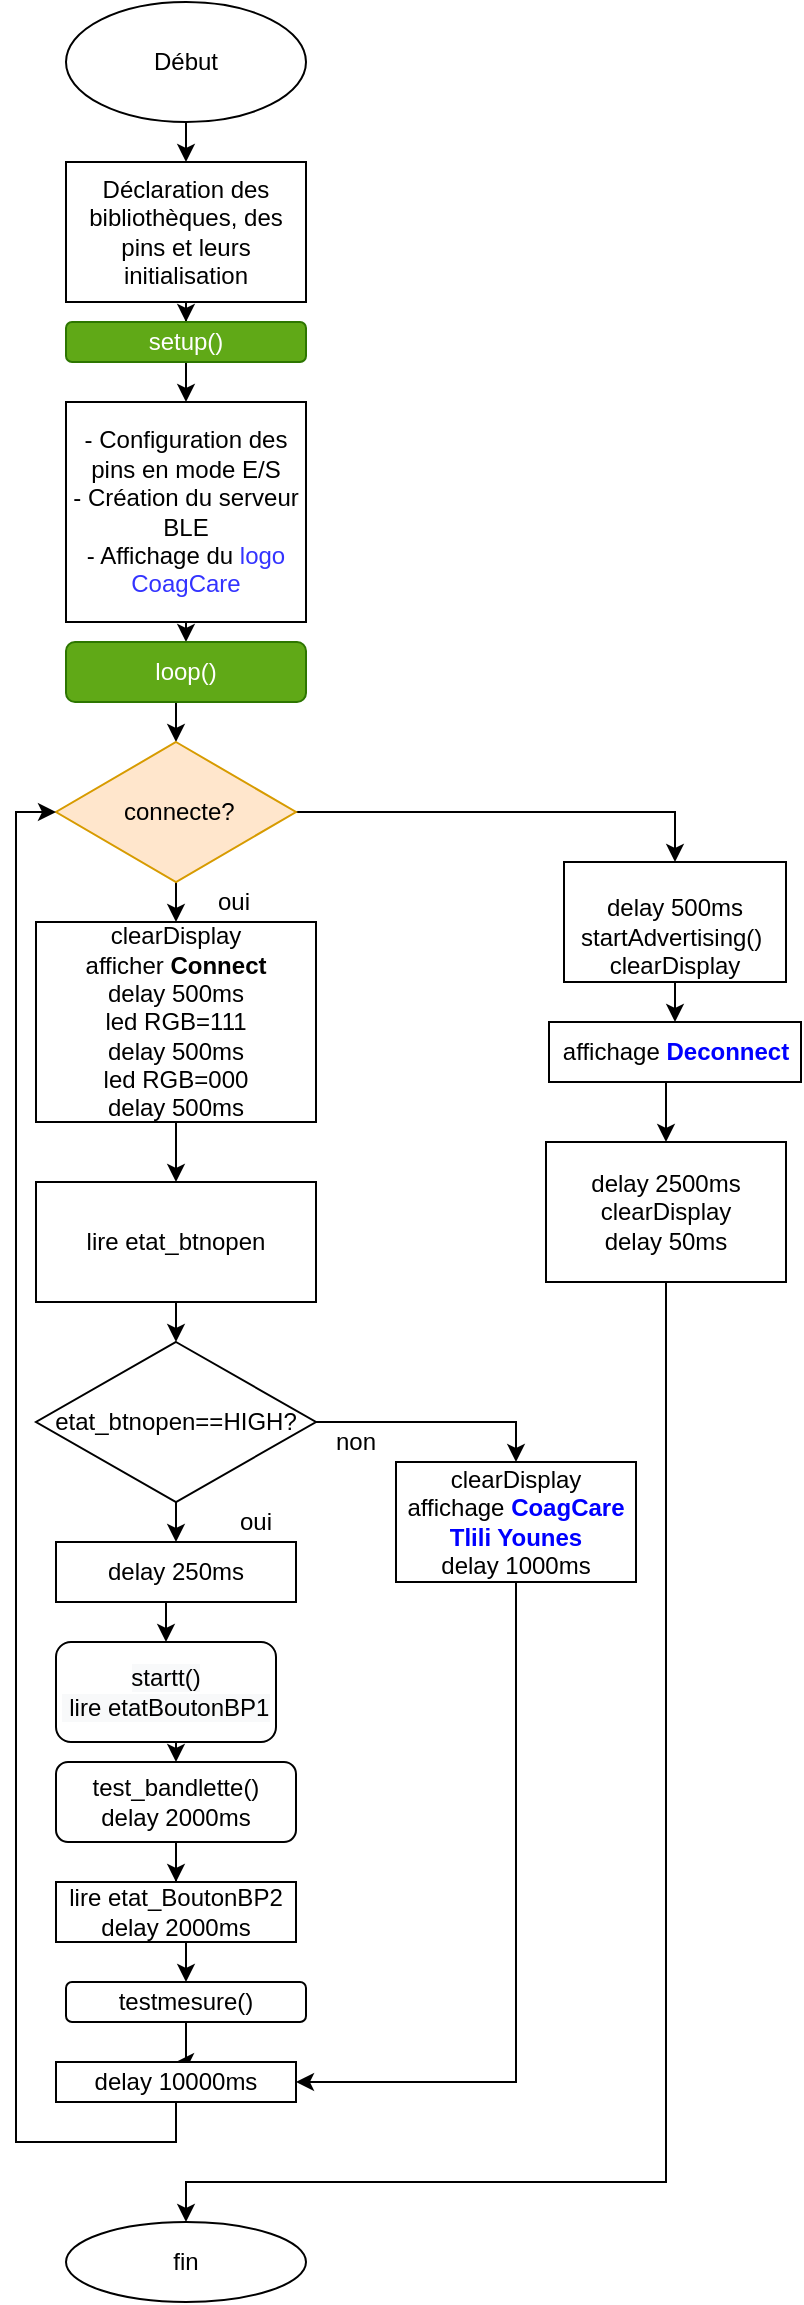 <mxfile version="13.6.6" type="github" pages="5"><diagram id="kzt4FLD5MH03pCufuGbX" name="Page-1"><mxGraphModel dx="1343" dy="1986" grid="1" gridSize="10" guides="1" tooltips="1" connect="1" arrows="1" fold="1" page="1" pageScale="1" pageWidth="827" pageHeight="1169" math="0" shadow="0"><root><mxCell id="0"/><mxCell id="1" parent="0"/><mxCell id="f2y4RyPm44a0e2cGGTvA-6" style="edgeStyle=orthogonalEdgeStyle;rounded=0;orthogonalLoop=1;jettySize=auto;html=1;exitX=0.5;exitY=1;exitDx=0;exitDy=0;entryX=0.5;entryY=0;entryDx=0;entryDy=0;" edge="1" parent="1" source="f2y4RyPm44a0e2cGGTvA-1" target="f2y4RyPm44a0e2cGGTvA-4"><mxGeometry relative="1" as="geometry"/></mxCell><mxCell id="f2y4RyPm44a0e2cGGTvA-1" value="Début" style="ellipse;whiteSpace=wrap;html=1;" vertex="1" parent="1"><mxGeometry x="310" y="-1140" width="120" height="60" as="geometry"/></mxCell><mxCell id="f2y4RyPm44a0e2cGGTvA-9" style="edgeStyle=orthogonalEdgeStyle;rounded=0;orthogonalLoop=1;jettySize=auto;html=1;exitX=0.5;exitY=1;exitDx=0;exitDy=0;" edge="1" parent="1" source="f2y4RyPm44a0e2cGGTvA-4" target="f2y4RyPm44a0e2cGGTvA-8"><mxGeometry relative="1" as="geometry"/></mxCell><mxCell id="f2y4RyPm44a0e2cGGTvA-4" value="Déclaration des bibliothèques, des pins et leurs initialisation" style="rounded=0;whiteSpace=wrap;html=1;" vertex="1" parent="1"><mxGeometry x="310" y="-1060" width="120" height="70" as="geometry"/></mxCell><mxCell id="f2y4RyPm44a0e2cGGTvA-12" style="edgeStyle=orthogonalEdgeStyle;rounded=0;orthogonalLoop=1;jettySize=auto;html=1;exitX=0.5;exitY=1;exitDx=0;exitDy=0;entryX=0.5;entryY=0;entryDx=0;entryDy=0;" edge="1" parent="1" source="f2y4RyPm44a0e2cGGTvA-5" target="f2y4RyPm44a0e2cGGTvA-11"><mxGeometry relative="1" as="geometry"/></mxCell><mxCell id="f2y4RyPm44a0e2cGGTvA-5" value="- Configuration des pins en mode E/S&lt;br&gt;- Création du serveur BLE&lt;br&gt;- Affichage du &lt;font color=&quot;#3333ff&quot;&gt;logo CoagCare&lt;/font&gt;" style="rounded=0;whiteSpace=wrap;html=1;" vertex="1" parent="1"><mxGeometry x="310" y="-940" width="120" height="110" as="geometry"/></mxCell><mxCell id="f2y4RyPm44a0e2cGGTvA-10" style="edgeStyle=orthogonalEdgeStyle;rounded=0;orthogonalLoop=1;jettySize=auto;html=1;exitX=0.5;exitY=1;exitDx=0;exitDy=0;entryX=0.5;entryY=0;entryDx=0;entryDy=0;" edge="1" parent="1" source="f2y4RyPm44a0e2cGGTvA-8" target="f2y4RyPm44a0e2cGGTvA-5"><mxGeometry relative="1" as="geometry"/></mxCell><mxCell id="f2y4RyPm44a0e2cGGTvA-8" value="setup()" style="rounded=1;whiteSpace=wrap;html=1;fillColor=#60a917;strokeColor=#2D7600;fontColor=#ffffff;" vertex="1" parent="1"><mxGeometry x="310" y="-980" width="120" height="20" as="geometry"/></mxCell><mxCell id="f2y4RyPm44a0e2cGGTvA-79" style="edgeStyle=orthogonalEdgeStyle;rounded=0;orthogonalLoop=1;jettySize=auto;html=1;exitX=0.5;exitY=1;exitDx=0;exitDy=0;entryX=0.5;entryY=0;entryDx=0;entryDy=0;" edge="1" parent="1" source="f2y4RyPm44a0e2cGGTvA-11" target="f2y4RyPm44a0e2cGGTvA-13"><mxGeometry relative="1" as="geometry"/></mxCell><mxCell id="f2y4RyPm44a0e2cGGTvA-11" value="loop()" style="rounded=1;whiteSpace=wrap;html=1;fillColor=#60a917;strokeColor=#2D7600;fontColor=#ffffff;" vertex="1" parent="1"><mxGeometry x="310" y="-820" width="120" height="30" as="geometry"/></mxCell><mxCell id="f2y4RyPm44a0e2cGGTvA-19" style="edgeStyle=orthogonalEdgeStyle;rounded=0;orthogonalLoop=1;jettySize=auto;html=1;exitX=0.5;exitY=1;exitDx=0;exitDy=0;entryX=0.5;entryY=0;entryDx=0;entryDy=0;" edge="1" parent="1" source="f2y4RyPm44a0e2cGGTvA-13" target="f2y4RyPm44a0e2cGGTvA-18"><mxGeometry relative="1" as="geometry"/></mxCell><mxCell id="f2y4RyPm44a0e2cGGTvA-80" style="edgeStyle=orthogonalEdgeStyle;rounded=0;orthogonalLoop=1;jettySize=auto;html=1;entryX=0.5;entryY=0;entryDx=0;entryDy=0;" edge="1" parent="1" source="f2y4RyPm44a0e2cGGTvA-13" target="f2y4RyPm44a0e2cGGTvA-58"><mxGeometry relative="1" as="geometry"/></mxCell><mxCell id="f2y4RyPm44a0e2cGGTvA-13" value="&amp;nbsp;connecte?" style="rhombus;whiteSpace=wrap;html=1;fillColor=#ffe6cc;strokeColor=#d79b00;" vertex="1" parent="1"><mxGeometry x="305" y="-770" width="120" height="70" as="geometry"/></mxCell><mxCell id="f2y4RyPm44a0e2cGGTvA-16" value="oui" style="text;html=1;strokeColor=none;fillColor=none;align=center;verticalAlign=middle;whiteSpace=wrap;rounded=0;" vertex="1" parent="1"><mxGeometry x="374" y="-700" width="40" height="20" as="geometry"/></mxCell><mxCell id="f2y4RyPm44a0e2cGGTvA-21" style="edgeStyle=orthogonalEdgeStyle;rounded=0;orthogonalLoop=1;jettySize=auto;html=1;exitX=0.5;exitY=1;exitDx=0;exitDy=0;entryX=0.5;entryY=0;entryDx=0;entryDy=0;" edge="1" parent="1" source="f2y4RyPm44a0e2cGGTvA-18" target="f2y4RyPm44a0e2cGGTvA-20"><mxGeometry relative="1" as="geometry"/></mxCell><mxCell id="f2y4RyPm44a0e2cGGTvA-18" value="clearDisplay&lt;br&gt;afficher &lt;b&gt;Connect&lt;/b&gt;&lt;br&gt;delay 500ms&lt;br&gt;led RGB=111&lt;br&gt;delay 500ms&lt;br&gt;led RGB=000&lt;br&gt;delay 500ms" style="rounded=0;whiteSpace=wrap;html=1;" vertex="1" parent="1"><mxGeometry x="295" y="-680" width="140" height="100" as="geometry"/></mxCell><mxCell id="f2y4RyPm44a0e2cGGTvA-23" style="edgeStyle=orthogonalEdgeStyle;rounded=0;orthogonalLoop=1;jettySize=auto;html=1;exitX=0.5;exitY=1;exitDx=0;exitDy=0;entryX=0.5;entryY=0;entryDx=0;entryDy=0;" edge="1" parent="1" source="f2y4RyPm44a0e2cGGTvA-20" target="f2y4RyPm44a0e2cGGTvA-22"><mxGeometry relative="1" as="geometry"/></mxCell><mxCell id="f2y4RyPm44a0e2cGGTvA-20" value="lire etat_btnopen" style="rounded=0;whiteSpace=wrap;html=1;" vertex="1" parent="1"><mxGeometry x="295" y="-550" width="140" height="60" as="geometry"/></mxCell><mxCell id="f2y4RyPm44a0e2cGGTvA-39" style="edgeStyle=orthogonalEdgeStyle;rounded=0;orthogonalLoop=1;jettySize=auto;html=1;exitX=0.5;exitY=1;exitDx=0;exitDy=0;entryX=0.5;entryY=0;entryDx=0;entryDy=0;" edge="1" parent="1" source="f2y4RyPm44a0e2cGGTvA-22" target="f2y4RyPm44a0e2cGGTvA-38"><mxGeometry relative="1" as="geometry"/></mxCell><mxCell id="f2y4RyPm44a0e2cGGTvA-52" style="edgeStyle=orthogonalEdgeStyle;rounded=0;orthogonalLoop=1;jettySize=auto;html=1;exitX=1;exitY=0.5;exitDx=0;exitDy=0;entryX=0.5;entryY=0;entryDx=0;entryDy=0;" edge="1" parent="1" source="f2y4RyPm44a0e2cGGTvA-22" target="f2y4RyPm44a0e2cGGTvA-51"><mxGeometry relative="1" as="geometry"/></mxCell><mxCell id="f2y4RyPm44a0e2cGGTvA-22" value="etat_btnopen==HIGH?" style="rhombus;whiteSpace=wrap;html=1;" vertex="1" parent="1"><mxGeometry x="295" y="-470" width="140" height="80" as="geometry"/></mxCell><mxCell id="f2y4RyPm44a0e2cGGTvA-24" value="non" style="text;html=1;strokeColor=none;fillColor=none;align=center;verticalAlign=middle;whiteSpace=wrap;rounded=0;" vertex="1" parent="1"><mxGeometry x="435" y="-430" width="40" height="20" as="geometry"/></mxCell><mxCell id="f2y4RyPm44a0e2cGGTvA-25" value="oui" style="text;html=1;strokeColor=none;fillColor=none;align=center;verticalAlign=middle;whiteSpace=wrap;rounded=0;" vertex="1" parent="1"><mxGeometry x="385" y="-390" width="40" height="20" as="geometry"/></mxCell><mxCell id="f2y4RyPm44a0e2cGGTvA-48" style="edgeStyle=orthogonalEdgeStyle;rounded=0;orthogonalLoop=1;jettySize=auto;html=1;exitX=0.5;exitY=1;exitDx=0;exitDy=0;" edge="1" parent="1" source="f2y4RyPm44a0e2cGGTvA-27" target="f2y4RyPm44a0e2cGGTvA-32"><mxGeometry relative="1" as="geometry"/></mxCell><mxCell id="f2y4RyPm44a0e2cGGTvA-27" value="test_bandlette()&lt;br&gt;delay 2000ms" style="rounded=1;whiteSpace=wrap;html=1;" vertex="1" parent="1"><mxGeometry x="305" y="-260" width="120" height="40" as="geometry"/></mxCell><mxCell id="f2y4RyPm44a0e2cGGTvA-49" style="edgeStyle=orthogonalEdgeStyle;rounded=0;orthogonalLoop=1;jettySize=auto;html=1;exitX=0.5;exitY=1;exitDx=0;exitDy=0;entryX=0.5;entryY=0;entryDx=0;entryDy=0;" edge="1" parent="1" source="f2y4RyPm44a0e2cGGTvA-32" target="f2y4RyPm44a0e2cGGTvA-34"><mxGeometry relative="1" as="geometry"/></mxCell><mxCell id="f2y4RyPm44a0e2cGGTvA-32" value="lire etat_BoutonBP2&lt;br&gt;delay 2000ms" style="rounded=0;whiteSpace=wrap;html=1;" vertex="1" parent="1"><mxGeometry x="305" y="-200" width="120" height="30" as="geometry"/></mxCell><mxCell id="f2y4RyPm44a0e2cGGTvA-54" style="edgeStyle=orthogonalEdgeStyle;rounded=0;orthogonalLoop=1;jettySize=auto;html=1;exitX=0.5;exitY=1;exitDx=0;exitDy=0;" edge="1" parent="1" source="f2y4RyPm44a0e2cGGTvA-34" target="f2y4RyPm44a0e2cGGTvA-53"><mxGeometry relative="1" as="geometry"/></mxCell><mxCell id="f2y4RyPm44a0e2cGGTvA-34" value="testmesure()" style="rounded=1;whiteSpace=wrap;html=1;" vertex="1" parent="1"><mxGeometry x="310" y="-150" width="120" height="20" as="geometry"/></mxCell><mxCell id="f2y4RyPm44a0e2cGGTvA-46" style="edgeStyle=orthogonalEdgeStyle;rounded=0;orthogonalLoop=1;jettySize=auto;html=1;exitX=0.5;exitY=1;exitDx=0;exitDy=0;entryX=0.5;entryY=0;entryDx=0;entryDy=0;" edge="1" parent="1" source="f2y4RyPm44a0e2cGGTvA-37" target="f2y4RyPm44a0e2cGGTvA-27"><mxGeometry relative="1" as="geometry"/></mxCell><mxCell id="f2y4RyPm44a0e2cGGTvA-37" value="&lt;span style=&quot;color: rgb(0 , 0 , 0) ; font-family: &amp;#34;helvetica&amp;#34; ; font-size: 12px ; font-style: normal ; font-weight: 400 ; letter-spacing: normal ; text-align: center ; text-indent: 0px ; text-transform: none ; word-spacing: 0px ; background-color: rgb(248 , 249 , 250) ; display: inline ; float: none&quot;&gt;startt()&lt;br&gt;&lt;/span&gt;&lt;span style=&quot;color: rgb(0 , 0 , 0) ; font-family: &amp;#34;helvetica&amp;#34; ; font-size: 12px ; font-style: normal ; font-weight: 400 ; letter-spacing: normal ; text-align: center ; text-indent: 0px ; text-transform: none ; word-spacing: 0px ; background-color: rgb(248 , 249 , 250) ; display: inline ; float: none&quot;&gt;&amp;nbsp;lire etatBoutonBP1&lt;/span&gt;" style="rounded=1;whiteSpace=wrap;html=1;" vertex="1" parent="1"><mxGeometry x="305" y="-320" width="110" height="50" as="geometry"/></mxCell><mxCell id="f2y4RyPm44a0e2cGGTvA-47" style="edgeStyle=orthogonalEdgeStyle;rounded=0;orthogonalLoop=1;jettySize=auto;html=1;exitX=0.5;exitY=1;exitDx=0;exitDy=0;entryX=0.5;entryY=0;entryDx=0;entryDy=0;" edge="1" parent="1" source="f2y4RyPm44a0e2cGGTvA-38" target="f2y4RyPm44a0e2cGGTvA-37"><mxGeometry relative="1" as="geometry"/></mxCell><mxCell id="f2y4RyPm44a0e2cGGTvA-38" value="delay 250ms" style="rounded=0;whiteSpace=wrap;html=1;" vertex="1" parent="1"><mxGeometry x="305" y="-370" width="120" height="30" as="geometry"/></mxCell><mxCell id="f2y4RyPm44a0e2cGGTvA-55" style="edgeStyle=orthogonalEdgeStyle;rounded=0;orthogonalLoop=1;jettySize=auto;html=1;exitX=0.5;exitY=1;exitDx=0;exitDy=0;entryX=1;entryY=0.5;entryDx=0;entryDy=0;" edge="1" parent="1" source="f2y4RyPm44a0e2cGGTvA-51" target="f2y4RyPm44a0e2cGGTvA-53"><mxGeometry relative="1" as="geometry"/></mxCell><mxCell id="f2y4RyPm44a0e2cGGTvA-51" value="clearDisplay&lt;br&gt;affichage &lt;b&gt;&lt;font color=&quot;#0000ff&quot;&gt;CoagCare Tlili Younes&lt;/font&gt;&lt;/b&gt;&lt;br&gt;delay 1000ms" style="rounded=0;whiteSpace=wrap;html=1;" vertex="1" parent="1"><mxGeometry x="475" y="-410" width="120" height="60" as="geometry"/></mxCell><mxCell id="f2y4RyPm44a0e2cGGTvA-56" style="edgeStyle=orthogonalEdgeStyle;rounded=0;orthogonalLoop=1;jettySize=auto;html=1;exitX=0.5;exitY=1;exitDx=0;exitDy=0;entryX=0;entryY=0.5;entryDx=0;entryDy=0;" edge="1" parent="1" source="f2y4RyPm44a0e2cGGTvA-53" target="f2y4RyPm44a0e2cGGTvA-13"><mxGeometry relative="1" as="geometry"/></mxCell><mxCell id="f2y4RyPm44a0e2cGGTvA-53" value="delay 10000ms" style="rounded=0;whiteSpace=wrap;html=1;" vertex="1" parent="1"><mxGeometry x="305" y="-110" width="120" height="20" as="geometry"/></mxCell><mxCell id="f2y4RyPm44a0e2cGGTvA-72" style="edgeStyle=orthogonalEdgeStyle;rounded=0;orthogonalLoop=1;jettySize=auto;html=1;exitX=0.5;exitY=1;exitDx=0;exitDy=0;entryX=0.5;entryY=0;entryDx=0;entryDy=0;" edge="1" parent="1" source="f2y4RyPm44a0e2cGGTvA-58" target="f2y4RyPm44a0e2cGGTvA-69"><mxGeometry relative="1" as="geometry"/></mxCell><mxCell id="f2y4RyPm44a0e2cGGTvA-58" value="&lt;br&gt;delay 500ms&lt;br&gt;startAdvertising()&amp;nbsp;&lt;br&gt;clearDisplay&lt;br&gt;" style="rounded=0;whiteSpace=wrap;html=1;" vertex="1" parent="1"><mxGeometry x="559" y="-710" width="111" height="60" as="geometry"/></mxCell><mxCell id="f2y4RyPm44a0e2cGGTvA-73" style="edgeStyle=orthogonalEdgeStyle;rounded=0;orthogonalLoop=1;jettySize=auto;html=1;exitX=0.5;exitY=1;exitDx=0;exitDy=0;entryX=0.5;entryY=0;entryDx=0;entryDy=0;" edge="1" parent="1" source="f2y4RyPm44a0e2cGGTvA-69" target="f2y4RyPm44a0e2cGGTvA-70"><mxGeometry relative="1" as="geometry"/></mxCell><mxCell id="f2y4RyPm44a0e2cGGTvA-69" value="&lt;span&gt;affichage&amp;nbsp;&lt;/span&gt;&lt;font color=&quot;#0000ff&quot; style=&quot;font-weight: bold&quot;&gt;Deconnect&lt;/font&gt;&lt;br&gt;" style="rounded=0;whiteSpace=wrap;html=1;" vertex="1" parent="1"><mxGeometry x="551.5" y="-630" width="126" height="30" as="geometry"/></mxCell><mxCell id="W7fdVW8dTczUbE0kZvKV-2" style="edgeStyle=orthogonalEdgeStyle;rounded=0;orthogonalLoop=1;jettySize=auto;html=1;exitX=0.5;exitY=1;exitDx=0;exitDy=0;" edge="1" parent="1" source="f2y4RyPm44a0e2cGGTvA-70" target="f2y4RyPm44a0e2cGGTvA-83"><mxGeometry relative="1" as="geometry"><Array as="points"><mxPoint x="610" y="-50"/><mxPoint x="370" y="-50"/></Array></mxGeometry></mxCell><mxCell id="f2y4RyPm44a0e2cGGTvA-70" value="&lt;span&gt;delay 2500ms&lt;/span&gt;&lt;br&gt;&lt;span&gt;clearDisplay&lt;br&gt;delay 50ms&lt;br&gt;&lt;/span&gt;" style="rounded=0;whiteSpace=wrap;html=1;" vertex="1" parent="1"><mxGeometry x="550" y="-570" width="120" height="70" as="geometry"/></mxCell><mxCell id="f2y4RyPm44a0e2cGGTvA-83" value="fin" style="ellipse;whiteSpace=wrap;html=1;" vertex="1" parent="1"><mxGeometry x="310" y="-30" width="120" height="40" as="geometry"/></mxCell></root></mxGraphModel></diagram><diagram id="2GkypHA0aP70jvncfRC9" name="Page-2"><mxGraphModel dx="1151" dy="700" grid="1" gridSize="10" guides="1" tooltips="1" connect="1" arrows="1" fold="1" page="1" pageScale="1" pageWidth="827" pageHeight="1169" math="0" shadow="0"><root><mxCell id="g97E0Urq0vQgT4TZOZqk-0"/><mxCell id="g97E0Urq0vQgT4TZOZqk-1" parent="g97E0Urq0vQgT4TZOZqk-0"/><mxCell id="8nOZFwMHiPQFSIOkz1cK-10" style="edgeStyle=orthogonalEdgeStyle;rounded=0;orthogonalLoop=1;jettySize=auto;html=1;exitX=0.5;exitY=1;exitDx=0;exitDy=0;entryX=0.5;entryY=0;entryDx=0;entryDy=0;" edge="1" parent="g97E0Urq0vQgT4TZOZqk-1" source="8nOZFwMHiPQFSIOkz1cK-3" target="8nOZFwMHiPQFSIOkz1cK-4"><mxGeometry relative="1" as="geometry"/></mxCell><mxCell id="8nOZFwMHiPQFSIOkz1cK-3" value="début" style="ellipse;whiteSpace=wrap;html=1;" vertex="1" parent="g97E0Urq0vQgT4TZOZqk-1"><mxGeometry x="280" y="30" width="120" height="70" as="geometry"/></mxCell><mxCell id="8nOZFwMHiPQFSIOkz1cK-12" style="edgeStyle=orthogonalEdgeStyle;rounded=0;orthogonalLoop=1;jettySize=auto;html=1;exitX=0.5;exitY=1;exitDx=0;exitDy=0;entryX=0.5;entryY=0;entryDx=0;entryDy=0;" edge="1" parent="g97E0Urq0vQgT4TZOZqk-1" source="8nOZFwMHiPQFSIOkz1cK-4" target="8nOZFwMHiPQFSIOkz1cK-5"><mxGeometry relative="1" as="geometry"/></mxCell><mxCell id="8nOZFwMHiPQFSIOkz1cK-4" value="clearDisplay&lt;br&gt;affichage&amp;nbsp;&lt;font color=&quot;#0000ff&quot; style=&quot;font-weight: bold&quot;&gt;Start&lt;/font&gt;&lt;br&gt;delay 100ms" style="rounded=0;whiteSpace=wrap;html=1;" vertex="1" parent="g97E0Urq0vQgT4TZOZqk-1"><mxGeometry x="280" y="120" width="120" height="60" as="geometry"/></mxCell><mxCell id="8nOZFwMHiPQFSIOkz1cK-13" style="edgeStyle=orthogonalEdgeStyle;rounded=0;orthogonalLoop=1;jettySize=auto;html=1;exitX=0.5;exitY=1;exitDx=0;exitDy=0;entryX=0.5;entryY=0;entryDx=0;entryDy=0;" edge="1" parent="g97E0Urq0vQgT4TZOZqk-1" source="8nOZFwMHiPQFSIOkz1cK-5" target="8nOZFwMHiPQFSIOkz1cK-6"><mxGeometry relative="1" as="geometry"/></mxCell><mxCell id="8nOZFwMHiPQFSIOkz1cK-5" value="clearDisplay&lt;br&gt;affichage&amp;nbsp;&lt;font color=&quot;#0000ff&quot;&gt;&lt;b&gt;Mon patient bienvenue dans notre application CoagCare&lt;/b&gt;&lt;br&gt;&lt;br&gt;&lt;/font&gt;" style="rounded=0;whiteSpace=wrap;html=1;" vertex="1" parent="g97E0Urq0vQgT4TZOZqk-1"><mxGeometry x="260" y="200" width="170" height="70" as="geometry"/></mxCell><mxCell id="8nOZFwMHiPQFSIOkz1cK-14" style="edgeStyle=orthogonalEdgeStyle;rounded=0;orthogonalLoop=1;jettySize=auto;html=1;exitX=0.5;exitY=1;exitDx=0;exitDy=0;entryX=0.5;entryY=0;entryDx=0;entryDy=0;" edge="1" parent="g97E0Urq0vQgT4TZOZqk-1" source="8nOZFwMHiPQFSIOkz1cK-6" target="8nOZFwMHiPQFSIOkz1cK-9"><mxGeometry relative="1" as="geometry"/></mxCell><mxCell id="8nOZFwMHiPQFSIOkz1cK-6" value="&lt;br&gt;&lt;span style=&quot;font-family: &amp;#34;helvetica&amp;#34; ; font-size: 12px ; font-style: normal ; letter-spacing: normal ; text-align: center ; text-indent: 0px ; text-transform: none ; word-spacing: 0px ; background-color: rgb(248 , 249 , 250)&quot;&gt;delay 3000ms&lt;/span&gt;" style="rounded=0;whiteSpace=wrap;html=1;" vertex="1" parent="g97E0Urq0vQgT4TZOZqk-1"><mxGeometry x="260" y="290" width="170" height="30" as="geometry"/></mxCell><mxCell id="8nOZFwMHiPQFSIOkz1cK-18" style="edgeStyle=orthogonalEdgeStyle;rounded=0;orthogonalLoop=1;jettySize=auto;html=1;exitX=0.5;exitY=1;exitDx=0;exitDy=0;entryX=0.5;entryY=0;entryDx=0;entryDy=0;" edge="1" parent="g97E0Urq0vQgT4TZOZqk-1" source="8nOZFwMHiPQFSIOkz1cK-9" target="8nOZFwMHiPQFSIOkz1cK-15"><mxGeometry relative="1" as="geometry"/></mxCell><mxCell id="8nOZFwMHiPQFSIOkz1cK-9" value="clearDisplay&lt;br&gt;affichage&amp;nbsp;&lt;b&gt;&lt;font color=&quot;#3333ff&quot;&gt;preparer la bandlette si tu peux mesurer son INR !!!!&lt;/font&gt;&lt;/b&gt;" style="rounded=0;whiteSpace=wrap;html=1;strokeColor=#000000;" vertex="1" parent="g97E0Urq0vQgT4TZOZqk-1"><mxGeometry x="260" y="350" width="170" height="60" as="geometry"/></mxCell><mxCell id="8nOZFwMHiPQFSIOkz1cK-19" style="edgeStyle=orthogonalEdgeStyle;rounded=0;orthogonalLoop=1;jettySize=auto;html=1;exitX=0.5;exitY=1;exitDx=0;exitDy=0;entryX=0.5;entryY=0;entryDx=0;entryDy=0;" edge="1" parent="g97E0Urq0vQgT4TZOZqk-1" source="8nOZFwMHiPQFSIOkz1cK-15" target="8nOZFwMHiPQFSIOkz1cK-16"><mxGeometry relative="1" as="geometry"/></mxCell><mxCell id="8nOZFwMHiPQFSIOkz1cK-15" value="delay 3000ms" style="rounded=0;whiteSpace=wrap;html=1;strokeColor=#000000;" vertex="1" parent="g97E0Urq0vQgT4TZOZqk-1"><mxGeometry x="260" y="430" width="170" height="30" as="geometry"/></mxCell><mxCell id="8nOZFwMHiPQFSIOkz1cK-20" style="edgeStyle=orthogonalEdgeStyle;rounded=0;orthogonalLoop=1;jettySize=auto;html=1;exitX=0.5;exitY=1;exitDx=0;exitDy=0;entryX=0.5;entryY=0;entryDx=0;entryDy=0;" edge="1" parent="g97E0Urq0vQgT4TZOZqk-1" source="8nOZFwMHiPQFSIOkz1cK-16" target="8nOZFwMHiPQFSIOkz1cK-17"><mxGeometry relative="1" as="geometry"/></mxCell><mxCell id="8nOZFwMHiPQFSIOkz1cK-16" value="clearDisplay&lt;br&gt;affichage&amp;nbsp;&lt;b&gt;&lt;font color=&quot;#0000ff&quot;&gt;TEST ........&lt;/font&gt;&lt;/b&gt;." style="rounded=0;whiteSpace=wrap;html=1;strokeColor=#000000;" vertex="1" parent="g97E0Urq0vQgT4TZOZqk-1"><mxGeometry x="260" y="480" width="170" height="60" as="geometry"/></mxCell><mxCell id="8nOZFwMHiPQFSIOkz1cK-22" style="edgeStyle=orthogonalEdgeStyle;rounded=0;orthogonalLoop=1;jettySize=auto;html=1;exitX=0.5;exitY=1;exitDx=0;exitDy=0;entryX=0.5;entryY=0;entryDx=0;entryDy=0;" edge="1" parent="g97E0Urq0vQgT4TZOZqk-1" source="8nOZFwMHiPQFSIOkz1cK-17" target="8nOZFwMHiPQFSIOkz1cK-21"><mxGeometry relative="1" as="geometry"/></mxCell><mxCell id="8nOZFwMHiPQFSIOkz1cK-17" value="delay 1500ms" style="rounded=0;whiteSpace=wrap;html=1;strokeColor=#000000;" vertex="1" parent="g97E0Urq0vQgT4TZOZqk-1"><mxGeometry x="260" y="560" width="170" height="40" as="geometry"/></mxCell><mxCell id="8nOZFwMHiPQFSIOkz1cK-21" value="fin" style="ellipse;whiteSpace=wrap;html=1;strokeColor=#000000;" vertex="1" parent="g97E0Urq0vQgT4TZOZqk-1"><mxGeometry x="285" y="630" width="120" height="60" as="geometry"/></mxCell></root></mxGraphModel></diagram><diagram id="NCM0L_dJgxb0fXo1U0QE" name="Page-3"><mxGraphModel dx="806" dy="490" grid="1" gridSize="10" guides="1" tooltips="1" connect="1" arrows="1" fold="1" page="1" pageScale="1" pageWidth="827" pageHeight="1169" math="0" shadow="0"><root><mxCell id="R3B_2T7EtTmT9WLhf5X1-0"/><mxCell id="R3B_2T7EtTmT9WLhf5X1-1" parent="R3B_2T7EtTmT9WLhf5X1-0"/><mxCell id="R3B_2T7EtTmT9WLhf5X1-5" style="edgeStyle=orthogonalEdgeStyle;rounded=0;orthogonalLoop=1;jettySize=auto;html=1;entryX=0.5;entryY=0;entryDx=0;entryDy=0;" edge="1" parent="R3B_2T7EtTmT9WLhf5X1-1" source="R3B_2T7EtTmT9WLhf5X1-2" target="R3B_2T7EtTmT9WLhf5X1-3"><mxGeometry relative="1" as="geometry"/></mxCell><mxCell id="R3B_2T7EtTmT9WLhf5X1-2" value="début" style="ellipse;whiteSpace=wrap;html=1;strokeColor=#000000;" vertex="1" parent="R3B_2T7EtTmT9WLhf5X1-1"><mxGeometry x="300" y="50" width="120" height="50" as="geometry"/></mxCell><mxCell id="R3B_2T7EtTmT9WLhf5X1-9" style="edgeStyle=orthogonalEdgeStyle;rounded=0;orthogonalLoop=1;jettySize=auto;html=1;exitX=0.5;exitY=1;exitDx=0;exitDy=0;entryX=0.5;entryY=0;entryDx=0;entryDy=0;" edge="1" parent="R3B_2T7EtTmT9WLhf5X1-1" source="R3B_2T7EtTmT9WLhf5X1-3" target="R3B_2T7EtTmT9WLhf5X1-6"><mxGeometry relative="1" as="geometry"/></mxCell><mxCell id="R3B_2T7EtTmT9WLhf5X1-15" style="edgeStyle=orthogonalEdgeStyle;rounded=0;orthogonalLoop=1;jettySize=auto;html=1;exitX=1;exitY=0.5;exitDx=0;exitDy=0;entryX=0.5;entryY=0;entryDx=0;entryDy=0;" edge="1" parent="R3B_2T7EtTmT9WLhf5X1-1" source="R3B_2T7EtTmT9WLhf5X1-3" target="R3B_2T7EtTmT9WLhf5X1-14"><mxGeometry relative="1" as="geometry"/></mxCell><mxCell id="R3B_2T7EtTmT9WLhf5X1-3" value="etatBoutonBP1==HIGH?" style="rhombus;whiteSpace=wrap;html=1;strokeColor=#d79b00;fillColor=#ffe6cc;" vertex="1" parent="R3B_2T7EtTmT9WLhf5X1-1"><mxGeometry x="280" y="150" width="160" height="80" as="geometry"/></mxCell><mxCell id="R3B_2T7EtTmT9WLhf5X1-10" style="edgeStyle=orthogonalEdgeStyle;rounded=0;orthogonalLoop=1;jettySize=auto;html=1;exitX=0.5;exitY=1;exitDx=0;exitDy=0;entryX=0.5;entryY=0;entryDx=0;entryDy=0;" edge="1" parent="R3B_2T7EtTmT9WLhf5X1-1" source="R3B_2T7EtTmT9WLhf5X1-6" target="R3B_2T7EtTmT9WLhf5X1-7"><mxGeometry relative="1" as="geometry"/></mxCell><mxCell id="R3B_2T7EtTmT9WLhf5X1-6" value="delay 10ms&lt;br&gt;clear display" style="rounded=0;whiteSpace=wrap;html=1;strokeColor=#000000;" vertex="1" parent="R3B_2T7EtTmT9WLhf5X1-1"><mxGeometry x="300" y="250" width="120" height="40" as="geometry"/></mxCell><mxCell id="R3B_2T7EtTmT9WLhf5X1-11" style="edgeStyle=orthogonalEdgeStyle;rounded=0;orthogonalLoop=1;jettySize=auto;html=1;exitX=0.5;exitY=1;exitDx=0;exitDy=0;entryX=0.5;entryY=0;entryDx=0;entryDy=0;" edge="1" parent="R3B_2T7EtTmT9WLhf5X1-1" source="R3B_2T7EtTmT9WLhf5X1-7" target="R3B_2T7EtTmT9WLhf5X1-8"><mxGeometry relative="1" as="geometry"/></mxCell><mxCell id="R3B_2T7EtTmT9WLhf5X1-7" value="affichage&amp;nbsp;&lt;b&gt;&lt;font color=&quot;#0000ff&quot;&gt;Pas de bandlette&lt;/font&gt;&lt;/b&gt;" style="rounded=0;whiteSpace=wrap;html=1;strokeColor=#000000;" vertex="1" parent="R3B_2T7EtTmT9WLhf5X1-1"><mxGeometry x="290" y="310" width="150" height="70" as="geometry"/></mxCell><mxCell id="R3B_2T7EtTmT9WLhf5X1-23" style="edgeStyle=orthogonalEdgeStyle;rounded=0;orthogonalLoop=1;jettySize=auto;html=1;exitX=0.5;exitY=1;exitDx=0;exitDy=0;entryX=0.5;entryY=0;entryDx=0;entryDy=0;" edge="1" parent="R3B_2T7EtTmT9WLhf5X1-1" source="R3B_2T7EtTmT9WLhf5X1-8" target="R3B_2T7EtTmT9WLhf5X1-22"><mxGeometry relative="1" as="geometry"/></mxCell><mxCell id="R3B_2T7EtTmT9WLhf5X1-8" value="delay 500ms&lt;br&gt;ledrouge=1&lt;br&gt;buzzer()&lt;br&gt;ledrouge=0&lt;br&gt;delay100ms" style="rounded=0;whiteSpace=wrap;html=1;strokeColor=#000000;" vertex="1" parent="R3B_2T7EtTmT9WLhf5X1-1"><mxGeometry x="290" y="410" width="150" height="90" as="geometry"/></mxCell><mxCell id="R3B_2T7EtTmT9WLhf5X1-12" value="oui" style="text;html=1;strokeColor=none;fillColor=none;align=center;verticalAlign=middle;whiteSpace=wrap;rounded=0;" vertex="1" parent="R3B_2T7EtTmT9WLhf5X1-1"><mxGeometry x="380" y="230" width="40" height="20" as="geometry"/></mxCell><mxCell id="R3B_2T7EtTmT9WLhf5X1-13" value="non" style="text;html=1;strokeColor=none;fillColor=none;align=center;verticalAlign=middle;whiteSpace=wrap;rounded=0;" vertex="1" parent="R3B_2T7EtTmT9WLhf5X1-1"><mxGeometry x="460" y="200" width="40" height="20" as="geometry"/></mxCell><mxCell id="R3B_2T7EtTmT9WLhf5X1-20" style="edgeStyle=orthogonalEdgeStyle;rounded=0;orthogonalLoop=1;jettySize=auto;html=1;exitX=0.5;exitY=1;exitDx=0;exitDy=0;entryX=0.5;entryY=0;entryDx=0;entryDy=0;" edge="1" parent="R3B_2T7EtTmT9WLhf5X1-1" source="R3B_2T7EtTmT9WLhf5X1-14" target="R3B_2T7EtTmT9WLhf5X1-17"><mxGeometry relative="1" as="geometry"/></mxCell><mxCell id="R3B_2T7EtTmT9WLhf5X1-14" value="delay 10ms&lt;br&gt;clear display&lt;br&gt;" style="rounded=0;whiteSpace=wrap;html=1;strokeColor=#000000;" vertex="1" parent="R3B_2T7EtTmT9WLhf5X1-1"><mxGeometry x="520" y="250" width="120" height="40" as="geometry"/></mxCell><mxCell id="R3B_2T7EtTmT9WLhf5X1-21" style="edgeStyle=orthogonalEdgeStyle;rounded=0;orthogonalLoop=1;jettySize=auto;html=1;exitX=0.5;exitY=1;exitDx=0;exitDy=0;entryX=0.5;entryY=0;entryDx=0;entryDy=0;" edge="1" parent="R3B_2T7EtTmT9WLhf5X1-1" source="R3B_2T7EtTmT9WLhf5X1-17" target="R3B_2T7EtTmT9WLhf5X1-18"><mxGeometry relative="1" as="geometry"/></mxCell><mxCell id="R3B_2T7EtTmT9WLhf5X1-17" value="&lt;br&gt;&lt;span style=&quot;color: rgb(0 , 0 , 0) ; font-size: 12px ; font-style: normal ; font-weight: 400 ; letter-spacing: normal ; text-align: center ; text-indent: 0px ; text-transform: none ; word-spacing: 0px ; font-family: &amp;#34;helvetica&amp;#34; ; background-color: rgb(248 , 249 , 250) ; display: inline ; float: none&quot;&gt;affichage&amp;nbsp;&lt;/span&gt;&lt;span style=&quot;color: rgb(0 , 0 , 0) ; font-style: normal ; font-weight: 400 ; letter-spacing: normal ; text-align: center ; text-indent: 0px ; text-transform: none ; word-spacing: 0px ; font-family: &amp;#34;helvetica&amp;#34; ; background-color: rgb(248 , 249 , 250) ; display: inline ; float: none&quot;&gt;&lt;b&gt;&lt;font color=&quot;#0000ff&quot; style=&quot;font-size: 11px&quot;&gt;la bandlette dans ça place Merci de cliquer sur la botton start mesure&lt;/font&gt;&lt;/b&gt;&lt;/span&gt;" style="rounded=0;whiteSpace=wrap;html=1;strokeColor=#000000;" vertex="1" parent="R3B_2T7EtTmT9WLhf5X1-1"><mxGeometry x="500" y="310" width="150" height="70" as="geometry"/></mxCell><mxCell id="R3B_2T7EtTmT9WLhf5X1-18" value="delay 1000ms&lt;br&gt;ledbleu=1&lt;br&gt;buzzer=1&lt;br&gt;delay 1000ms&lt;br&gt;ledbleu=0&lt;br&gt;buzzer=0&lt;br&gt;" style="rounded=0;whiteSpace=wrap;html=1;strokeColor=#000000;" vertex="1" parent="R3B_2T7EtTmT9WLhf5X1-1"><mxGeometry x="500" y="400" width="160" height="90" as="geometry"/></mxCell><mxCell id="R3B_2T7EtTmT9WLhf5X1-22" value="fin" style="ellipse;whiteSpace=wrap;html=1;strokeColor=#000000;" vertex="1" parent="R3B_2T7EtTmT9WLhf5X1-1"><mxGeometry x="305" y="550" width="120" height="50" as="geometry"/></mxCell><mxCell id="R3B_2T7EtTmT9WLhf5X1-25" value="" style="endArrow=classic;html=1;exitX=0.5;exitY=1;exitDx=0;exitDy=0;" edge="1" parent="R3B_2T7EtTmT9WLhf5X1-1" source="R3B_2T7EtTmT9WLhf5X1-18"><mxGeometry width="50" height="50" relative="1" as="geometry"><mxPoint x="390" y="530" as="sourcePoint"/><mxPoint x="370" y="520" as="targetPoint"/><Array as="points"><mxPoint x="580" y="520"/></Array></mxGeometry></mxCell></root></mxGraphModel></diagram><diagram id="6yLmNUuWnNMmZHvFqGQR" name="Page-4"><mxGraphModel dx="806" dy="490" grid="1" gridSize="10" guides="1" tooltips="1" connect="1" arrows="1" fold="1" page="1" pageScale="1" pageWidth="827" pageHeight="1169" math="0" shadow="0"><root><mxCell id="KNuNnqPLRCmHPUiM6tUq-0"/><mxCell id="KNuNnqPLRCmHPUiM6tUq-1" parent="KNuNnqPLRCmHPUiM6tUq-0"/><mxCell id="KNuNnqPLRCmHPUiM6tUq-4" style="edgeStyle=orthogonalEdgeStyle;rounded=0;orthogonalLoop=1;jettySize=auto;html=1;exitX=0.5;exitY=1;exitDx=0;exitDy=0;entryX=0.5;entryY=0;entryDx=0;entryDy=0;" edge="1" parent="KNuNnqPLRCmHPUiM6tUq-1" source="KNuNnqPLRCmHPUiM6tUq-2" target="KNuNnqPLRCmHPUiM6tUq-3"><mxGeometry relative="1" as="geometry"/></mxCell><mxCell id="KNuNnqPLRCmHPUiM6tUq-2" value="début" style="ellipse;whiteSpace=wrap;html=1;strokeColor=#000000;" vertex="1" parent="KNuNnqPLRCmHPUiM6tUq-1"><mxGeometry x="300" y="50" width="120" height="40" as="geometry"/></mxCell><mxCell id="KNuNnqPLRCmHPUiM6tUq-9" style="edgeStyle=orthogonalEdgeStyle;rounded=0;orthogonalLoop=1;jettySize=auto;html=1;exitX=0.5;exitY=1;exitDx=0;exitDy=0;entryX=0.5;entryY=0;entryDx=0;entryDy=0;" edge="1" parent="KNuNnqPLRCmHPUiM6tUq-1" source="KNuNnqPLRCmHPUiM6tUq-3" target="KNuNnqPLRCmHPUiM6tUq-7"><mxGeometry relative="1" as="geometry"/></mxCell><mxCell id="KNuNnqPLRCmHPUiM6tUq-25" style="edgeStyle=orthogonalEdgeStyle;rounded=0;orthogonalLoop=1;jettySize=auto;html=1;exitX=1;exitY=0.5;exitDx=0;exitDy=0;entryX=0.5;entryY=0;entryDx=0;entryDy=0;" edge="1" parent="KNuNnqPLRCmHPUiM6tUq-1" source="KNuNnqPLRCmHPUiM6tUq-3" target="KNuNnqPLRCmHPUiM6tUq-24"><mxGeometry relative="1" as="geometry"/></mxCell><mxCell id="KNuNnqPLRCmHPUiM6tUq-3" value="etatBoutonBP2==HIGH?" style="rhombus;whiteSpace=wrap;html=1;strokeColor=#d79b00;fillColor=#ffe6cc;" vertex="1" parent="KNuNnqPLRCmHPUiM6tUq-1"><mxGeometry x="290" y="110" width="140" height="90" as="geometry"/></mxCell><mxCell id="KNuNnqPLRCmHPUiM6tUq-5" value="oui" style="text;html=1;strokeColor=none;fillColor=none;align=center;verticalAlign=middle;whiteSpace=wrap;rounded=0;" vertex="1" parent="KNuNnqPLRCmHPUiM6tUq-1"><mxGeometry x="394" y="190" width="40" height="20" as="geometry"/></mxCell><mxCell id="KNuNnqPLRCmHPUiM6tUq-6" value="non" style="text;html=1;strokeColor=none;fillColor=none;align=center;verticalAlign=middle;whiteSpace=wrap;rounded=0;" vertex="1" parent="KNuNnqPLRCmHPUiM6tUq-1"><mxGeometry x="460" y="160" width="40" height="20" as="geometry"/></mxCell><mxCell id="KNuNnqPLRCmHPUiM6tUq-10" style="edgeStyle=orthogonalEdgeStyle;rounded=0;orthogonalLoop=1;jettySize=auto;html=1;exitX=0.5;exitY=1;exitDx=0;exitDy=0;entryX=0.5;entryY=0;entryDx=0;entryDy=0;" edge="1" parent="KNuNnqPLRCmHPUiM6tUq-1" source="KNuNnqPLRCmHPUiM6tUq-7" target="KNuNnqPLRCmHPUiM6tUq-8"><mxGeometry relative="1" as="geometry"/></mxCell><mxCell id="KNuNnqPLRCmHPUiM6tUq-7" value="delay 50ms&lt;br&gt;clearDisplay" style="rounded=0;whiteSpace=wrap;html=1;strokeColor=#000000;" vertex="1" parent="KNuNnqPLRCmHPUiM6tUq-1"><mxGeometry x="300" y="220" width="120" height="60" as="geometry"/></mxCell><mxCell id="KNuNnqPLRCmHPUiM6tUq-32" style="edgeStyle=orthogonalEdgeStyle;rounded=0;orthogonalLoop=1;jettySize=auto;html=1;exitX=0.5;exitY=1;exitDx=0;exitDy=0;entryX=0.5;entryY=0;entryDx=0;entryDy=0;" edge="1" parent="KNuNnqPLRCmHPUiM6tUq-1" source="KNuNnqPLRCmHPUiM6tUq-8" target="KNuNnqPLRCmHPUiM6tUq-11"><mxGeometry relative="1" as="geometry"/></mxCell><mxCell id="KNuNnqPLRCmHPUiM6tUq-8" value="affichage &lt;b style=&quot;color: rgb(51 , 51 , 255)&quot;&gt;pas de mesure&lt;/b&gt;&lt;br&gt;" style="rounded=0;whiteSpace=wrap;html=1;strokeColor=#000000;" vertex="1" parent="KNuNnqPLRCmHPUiM6tUq-1"><mxGeometry x="300" y="300" width="120" height="60" as="geometry"/></mxCell><mxCell id="KNuNnqPLRCmHPUiM6tUq-33" style="edgeStyle=orthogonalEdgeStyle;rounded=0;orthogonalLoop=1;jettySize=auto;html=1;exitX=0.5;exitY=1;exitDx=0;exitDy=0;entryX=0.5;entryY=0;entryDx=0;entryDy=0;" edge="1" parent="KNuNnqPLRCmHPUiM6tUq-1" source="KNuNnqPLRCmHPUiM6tUq-11" target="KNuNnqPLRCmHPUiM6tUq-12"><mxGeometry relative="1" as="geometry"/></mxCell><mxCell id="KNuNnqPLRCmHPUiM6tUq-11" value="delay 500ms&lt;br&gt;clearDisplay" style="rounded=0;whiteSpace=wrap;html=1;strokeColor=#000000;" vertex="1" parent="KNuNnqPLRCmHPUiM6tUq-1"><mxGeometry x="300" y="380" width="120" height="30" as="geometry"/></mxCell><mxCell id="KNuNnqPLRCmHPUiM6tUq-35" style="edgeStyle=orthogonalEdgeStyle;rounded=0;orthogonalLoop=1;jettySize=auto;html=1;exitX=0.5;exitY=1;exitDx=0;exitDy=0;entryX=0.45;entryY=-0.033;entryDx=0;entryDy=0;entryPerimeter=0;" edge="1" parent="KNuNnqPLRCmHPUiM6tUq-1" source="KNuNnqPLRCmHPUiM6tUq-12" target="KNuNnqPLRCmHPUiM6tUq-13"><mxGeometry relative="1" as="geometry"/></mxCell><mxCell id="KNuNnqPLRCmHPUiM6tUq-12" value="affichage &lt;font&gt;&lt;font color=&quot;#0000ff&quot;&gt;&lt;b&gt;INR=X&lt;/b&gt;&lt;/font&gt;&lt;br&gt;&lt;br&gt;&lt;/font&gt;" style="rounded=0;whiteSpace=wrap;html=1;strokeColor=#000000;" vertex="1" parent="KNuNnqPLRCmHPUiM6tUq-1"><mxGeometry x="300" y="430" width="120" height="40" as="geometry"/></mxCell><mxCell id="KNuNnqPLRCmHPUiM6tUq-36" style="edgeStyle=orthogonalEdgeStyle;rounded=0;orthogonalLoop=1;jettySize=auto;html=1;exitX=0.5;exitY=1;exitDx=0;exitDy=0;entryX=0.442;entryY=0;entryDx=0;entryDy=0;entryPerimeter=0;" edge="1" parent="KNuNnqPLRCmHPUiM6tUq-1" source="KNuNnqPLRCmHPUiM6tUq-13" target="KNuNnqPLRCmHPUiM6tUq-14"><mxGeometry relative="1" as="geometry"/></mxCell><mxCell id="KNuNnqPLRCmHPUiM6tUq-13" value="delay 500ms&lt;br&gt;clearDisplay" style="rounded=0;whiteSpace=wrap;html=1;strokeColor=#000000;" vertex="1" parent="KNuNnqPLRCmHPUiM6tUq-1"><mxGeometry x="300" y="490" width="120" height="30" as="geometry"/></mxCell><mxCell id="KNuNnqPLRCmHPUiM6tUq-37" style="edgeStyle=orthogonalEdgeStyle;rounded=0;orthogonalLoop=1;jettySize=auto;html=1;exitX=0.5;exitY=1;exitDx=0;exitDy=0;" edge="1" parent="KNuNnqPLRCmHPUiM6tUq-1" source="KNuNnqPLRCmHPUiM6tUq-14" target="KNuNnqPLRCmHPUiM6tUq-15"><mxGeometry relative="1" as="geometry"/></mxCell><mxCell id="KNuNnqPLRCmHPUiM6tUq-14" value="affichage&amp;nbsp;&lt;b&gt;&lt;font color=&quot;#0000cc&quot;&gt;Merci de commencer de noveau&lt;br&gt;&lt;br&gt;&lt;/font&gt;&lt;/b&gt;" style="rounded=0;whiteSpace=wrap;html=1;strokeColor=#000000;" vertex="1" parent="KNuNnqPLRCmHPUiM6tUq-1"><mxGeometry x="307" y="540" width="120" height="60" as="geometry"/></mxCell><mxCell id="KNuNnqPLRCmHPUiM6tUq-20" style="edgeStyle=orthogonalEdgeStyle;rounded=0;orthogonalLoop=1;jettySize=auto;html=1;exitX=0.5;exitY=1;exitDx=0;exitDy=0;entryX=0.5;entryY=0;entryDx=0;entryDy=0;" edge="1" parent="KNuNnqPLRCmHPUiM6tUq-1" source="KNuNnqPLRCmHPUiM6tUq-15" target="KNuNnqPLRCmHPUiM6tUq-17"><mxGeometry relative="1" as="geometry"/></mxCell><mxCell id="KNuNnqPLRCmHPUiM6tUq-15" value="delay 1000ms&lt;br&gt;convertir en string" style="rounded=0;whiteSpace=wrap;html=1;strokeColor=#000000;" vertex="1" parent="KNuNnqPLRCmHPUiM6tUq-1"><mxGeometry x="307" y="620" width="120" height="30" as="geometry"/></mxCell><mxCell id="KNuNnqPLRCmHPUiM6tUq-66" style="edgeStyle=orthogonalEdgeStyle;rounded=0;orthogonalLoop=1;jettySize=auto;html=1;exitX=0.5;exitY=1;exitDx=0;exitDy=0;entryX=0.5;entryY=0;entryDx=0;entryDy=0;" edge="1" parent="KNuNnqPLRCmHPUiM6tUq-1" source="KNuNnqPLRCmHPUiM6tUq-17" target="KNuNnqPLRCmHPUiM6tUq-63"><mxGeometry relative="1" as="geometry"/></mxCell><mxCell id="KNuNnqPLRCmHPUiM6tUq-17" value="envoie de la donnée via une notification" style="rounded=1;whiteSpace=wrap;html=1;strokeColor=#6c8ebf;fillColor=#dae8fc;" vertex="1" parent="KNuNnqPLRCmHPUiM6tUq-1"><mxGeometry x="307" y="670" width="120" height="60" as="geometry"/></mxCell><mxCell id="KNuNnqPLRCmHPUiM6tUq-22" value="fin" style="ellipse;whiteSpace=wrap;html=1;strokeColor=#000000;" vertex="1" parent="KNuNnqPLRCmHPUiM6tUq-1"><mxGeometry x="318" y="1030" width="93" height="50" as="geometry"/></mxCell><mxCell id="KNuNnqPLRCmHPUiM6tUq-27" style="edgeStyle=orthogonalEdgeStyle;rounded=0;orthogonalLoop=1;jettySize=auto;html=1;exitX=0.5;exitY=1;exitDx=0;exitDy=0;entryX=0.5;entryY=0;entryDx=0;entryDy=0;" edge="1" parent="KNuNnqPLRCmHPUiM6tUq-1" source="KNuNnqPLRCmHPUiM6tUq-24" target="KNuNnqPLRCmHPUiM6tUq-26"><mxGeometry relative="1" as="geometry"/></mxCell><mxCell id="KNuNnqPLRCmHPUiM6tUq-24" value="delay 50ms&lt;br&gt;" style="rounded=0;whiteSpace=wrap;html=1;strokeColor=#000000;" vertex="1" parent="KNuNnqPLRCmHPUiM6tUq-1"><mxGeometry x="550" y="180" width="120" height="40" as="geometry"/></mxCell><mxCell id="KNuNnqPLRCmHPUiM6tUq-30" style="edgeStyle=orthogonalEdgeStyle;rounded=0;orthogonalLoop=1;jettySize=auto;html=1;exitX=0.5;exitY=1;exitDx=0;exitDy=0;" edge="1" parent="KNuNnqPLRCmHPUiM6tUq-1" source="KNuNnqPLRCmHPUiM6tUq-26" target="KNuNnqPLRCmHPUiM6tUq-28"><mxGeometry relative="1" as="geometry"/></mxCell><mxCell id="KNuNnqPLRCmHPUiM6tUq-26" value="start_mesure()" style="rounded=1;whiteSpace=wrap;html=1;strokeColor=#d6b656;fillColor=#fff2cc;" vertex="1" parent="KNuNnqPLRCmHPUiM6tUq-1"><mxGeometry x="550" y="240" width="120" height="60" as="geometry"/></mxCell><mxCell id="KNuNnqPLRCmHPUiM6tUq-31" style="edgeStyle=orthogonalEdgeStyle;rounded=0;orthogonalLoop=1;jettySize=auto;html=1;exitX=0.5;exitY=1;exitDx=0;exitDy=0;entryX=0.4;entryY=-0.017;entryDx=0;entryDy=0;entryPerimeter=0;" edge="1" parent="KNuNnqPLRCmHPUiM6tUq-1" source="KNuNnqPLRCmHPUiM6tUq-28" target="KNuNnqPLRCmHPUiM6tUq-29"><mxGeometry relative="1" as="geometry"/></mxCell><mxCell id="KNuNnqPLRCmHPUiM6tUq-28" value="delay 200ms&lt;br&gt;clearDisplay" style="rounded=0;whiteSpace=wrap;html=1;strokeColor=#000000;" vertex="1" parent="KNuNnqPLRCmHPUiM6tUq-1"><mxGeometry x="550" y="330" width="120" height="60" as="geometry"/></mxCell><mxCell id="KNuNnqPLRCmHPUiM6tUq-39" style="edgeStyle=orthogonalEdgeStyle;rounded=0;orthogonalLoop=1;jettySize=auto;html=1;exitX=0.5;exitY=1;exitDx=0;exitDy=0;entryX=0.5;entryY=0;entryDx=0;entryDy=0;" edge="1" parent="KNuNnqPLRCmHPUiM6tUq-1" source="KNuNnqPLRCmHPUiM6tUq-29" target="KNuNnqPLRCmHPUiM6tUq-38"><mxGeometry relative="1" as="geometry"/></mxCell><mxCell id="KNuNnqPLRCmHPUiM6tUq-29" value="affichage &lt;b&gt;&lt;font color=&quot;#0000ff&quot;&gt;INR=valuer&lt;/font&gt;&lt;/b&gt;" style="rounded=0;whiteSpace=wrap;html=1;strokeColor=#000000;" vertex="1" parent="KNuNnqPLRCmHPUiM6tUq-1"><mxGeometry x="550" y="420" width="120" height="50" as="geometry"/></mxCell><mxCell id="KNuNnqPLRCmHPUiM6tUq-43" style="edgeStyle=orthogonalEdgeStyle;rounded=0;orthogonalLoop=1;jettySize=auto;html=1;exitX=0.5;exitY=1;exitDx=0;exitDy=0;entryX=0.5;entryY=0;entryDx=0;entryDy=0;" edge="1" parent="KNuNnqPLRCmHPUiM6tUq-1" source="KNuNnqPLRCmHPUiM6tUq-38" target="KNuNnqPLRCmHPUiM6tUq-41"><mxGeometry relative="1" as="geometry"/></mxCell><mxCell id="KNuNnqPLRCmHPUiM6tUq-38" value="delay 2000&lt;br&gt;convertir en string" style="rounded=0;whiteSpace=wrap;html=1;strokeColor=#000000;" vertex="1" parent="KNuNnqPLRCmHPUiM6tUq-1"><mxGeometry x="550" y="500" width="120" height="40" as="geometry"/></mxCell><mxCell id="KNuNnqPLRCmHPUiM6tUq-46" style="edgeStyle=orthogonalEdgeStyle;rounded=0;orthogonalLoop=1;jettySize=auto;html=1;exitX=0.5;exitY=1;exitDx=0;exitDy=0;entryX=0.5;entryY=0;entryDx=0;entryDy=0;" edge="1" parent="KNuNnqPLRCmHPUiM6tUq-1" source="KNuNnqPLRCmHPUiM6tUq-41" target="KNuNnqPLRCmHPUiM6tUq-45"><mxGeometry relative="1" as="geometry"/></mxCell><mxCell id="KNuNnqPLRCmHPUiM6tUq-41" value="&lt;span&gt;envoie de la donnée via une notification&lt;/span&gt;" style="rounded=1;whiteSpace=wrap;html=1;strokeColor=#6c8ebf;fillColor=#dae8fc;" vertex="1" parent="KNuNnqPLRCmHPUiM6tUq-1"><mxGeometry x="550" y="580" width="120" height="60" as="geometry"/></mxCell><mxCell id="KNuNnqPLRCmHPUiM6tUq-48" style="edgeStyle=orthogonalEdgeStyle;rounded=0;orthogonalLoop=1;jettySize=auto;html=1;exitX=0.5;exitY=1;exitDx=0;exitDy=0;entryX=0.5;entryY=0;entryDx=0;entryDy=0;" edge="1" parent="KNuNnqPLRCmHPUiM6tUq-1" source="KNuNnqPLRCmHPUiM6tUq-45" target="KNuNnqPLRCmHPUiM6tUq-47"><mxGeometry relative="1" as="geometry"/></mxCell><mxCell id="KNuNnqPLRCmHPUiM6tUq-52" style="edgeStyle=orthogonalEdgeStyle;rounded=0;orthogonalLoop=1;jettySize=auto;html=1;exitX=1;exitY=0.5;exitDx=0;exitDy=0;entryX=0;entryY=0.5;entryDx=0;entryDy=0;" edge="1" parent="KNuNnqPLRCmHPUiM6tUq-1" source="KNuNnqPLRCmHPUiM6tUq-45" target="KNuNnqPLRCmHPUiM6tUq-51"><mxGeometry relative="1" as="geometry"/></mxCell><mxCell id="KNuNnqPLRCmHPUiM6tUq-45" value="INR&amp;lt;100?" style="rhombus;whiteSpace=wrap;html=1;strokeColor=#000000;" vertex="1" parent="KNuNnqPLRCmHPUiM6tUq-1"><mxGeometry x="570" y="660" width="80" height="80" as="geometry"/></mxCell><mxCell id="KNuNnqPLRCmHPUiM6tUq-67" style="edgeStyle=orthogonalEdgeStyle;rounded=0;orthogonalLoop=1;jettySize=auto;html=1;exitX=0.5;exitY=1;exitDx=0;exitDy=0;entryX=0.5;entryY=0;entryDx=0;entryDy=0;" edge="1" parent="KNuNnqPLRCmHPUiM6tUq-1" source="KNuNnqPLRCmHPUiM6tUq-47" target="KNuNnqPLRCmHPUiM6tUq-63"><mxGeometry relative="1" as="geometry"><Array as="points"><mxPoint x="610" y="940"/><mxPoint x="366" y="940"/></Array></mxGeometry></mxCell><mxCell id="KNuNnqPLRCmHPUiM6tUq-47" value="affichage&amp;nbsp;&lt;b&gt;&lt;font color=&quot;#3333ff&quot;&gt;Cher patient, consultez votre médecin pour examiner votre état&lt;/font&gt;&lt;/b&gt;" style="rounded=0;whiteSpace=wrap;html=1;strokeColor=#000000;" vertex="1" parent="KNuNnqPLRCmHPUiM6tUq-1"><mxGeometry x="550" y="760" width="120" height="60" as="geometry"/></mxCell><mxCell id="KNuNnqPLRCmHPUiM6tUq-49" value="oui" style="text;html=1;strokeColor=none;fillColor=none;align=center;verticalAlign=middle;whiteSpace=wrap;rounded=0;" vertex="1" parent="KNuNnqPLRCmHPUiM6tUq-1"><mxGeometry x="630" y="740" width="40" height="20" as="geometry"/></mxCell><mxCell id="KNuNnqPLRCmHPUiM6tUq-50" value="non" style="text;html=1;strokeColor=none;fillColor=none;align=center;verticalAlign=middle;whiteSpace=wrap;rounded=0;" vertex="1" parent="KNuNnqPLRCmHPUiM6tUq-1"><mxGeometry x="640" y="700" width="40" height="20" as="geometry"/></mxCell><mxCell id="KNuNnqPLRCmHPUiM6tUq-56" style="edgeStyle=orthogonalEdgeStyle;rounded=0;orthogonalLoop=1;jettySize=auto;html=1;exitX=0.5;exitY=1;exitDx=0;exitDy=0;entryX=0.5;entryY=0;entryDx=0;entryDy=0;" edge="1" parent="KNuNnqPLRCmHPUiM6tUq-1" source="KNuNnqPLRCmHPUiM6tUq-51" target="KNuNnqPLRCmHPUiM6tUq-55"><mxGeometry relative="1" as="geometry"/></mxCell><mxCell id="KNuNnqPLRCmHPUiM6tUq-59" style="edgeStyle=orthogonalEdgeStyle;rounded=0;orthogonalLoop=1;jettySize=auto;html=1;exitX=1;exitY=0.5;exitDx=0;exitDy=0;" edge="1" parent="KNuNnqPLRCmHPUiM6tUq-1" source="KNuNnqPLRCmHPUiM6tUq-51" target="KNuNnqPLRCmHPUiM6tUq-58"><mxGeometry relative="1" as="geometry"/></mxCell><mxCell id="KNuNnqPLRCmHPUiM6tUq-51" value="100&amp;lt;=INR&amp;lt;300?" style="rhombus;whiteSpace=wrap;html=1;strokeColor=#000000;" vertex="1" parent="KNuNnqPLRCmHPUiM6tUq-1"><mxGeometry x="680" y="660" width="100" height="80" as="geometry"/></mxCell><mxCell id="KNuNnqPLRCmHPUiM6tUq-68" style="edgeStyle=orthogonalEdgeStyle;rounded=0;orthogonalLoop=1;jettySize=auto;html=1;exitX=0.5;exitY=1;exitDx=0;exitDy=0;entryX=0.5;entryY=0;entryDx=0;entryDy=0;" edge="1" parent="KNuNnqPLRCmHPUiM6tUq-1" source="KNuNnqPLRCmHPUiM6tUq-55" target="KNuNnqPLRCmHPUiM6tUq-63"><mxGeometry relative="1" as="geometry"><Array as="points"><mxPoint x="725" y="940"/><mxPoint x="366" y="940"/></Array></mxGeometry></mxCell><mxCell id="KNuNnqPLRCmHPUiM6tUq-55" value="affichage&amp;nbsp;&lt;b&gt;&lt;font color=&quot;#0000ff&quot;&gt;vous etes en bon santé&lt;/font&gt;&lt;/b&gt;" style="rounded=0;whiteSpace=wrap;html=1;strokeColor=#000000;" vertex="1" parent="KNuNnqPLRCmHPUiM6tUq-1"><mxGeometry x="680" y="760" width="90" height="60" as="geometry"/></mxCell><mxCell id="KNuNnqPLRCmHPUiM6tUq-57" value="oui" style="text;html=1;strokeColor=none;fillColor=none;align=center;verticalAlign=middle;whiteSpace=wrap;rounded=0;" vertex="1" parent="KNuNnqPLRCmHPUiM6tUq-1"><mxGeometry x="740" y="730" width="40" height="20" as="geometry"/></mxCell><mxCell id="KNuNnqPLRCmHPUiM6tUq-62" style="edgeStyle=orthogonalEdgeStyle;rounded=0;orthogonalLoop=1;jettySize=auto;html=1;exitX=0.5;exitY=1;exitDx=0;exitDy=0;entryX=0.5;entryY=0;entryDx=0;entryDy=0;" edge="1" parent="KNuNnqPLRCmHPUiM6tUq-1" source="KNuNnqPLRCmHPUiM6tUq-58" target="KNuNnqPLRCmHPUiM6tUq-61"><mxGeometry relative="1" as="geometry"/></mxCell><mxCell id="KNuNnqPLRCmHPUiM6tUq-58" value="INR&amp;gt;=300" style="rhombus;whiteSpace=wrap;html=1;strokeColor=#000000;" vertex="1" parent="KNuNnqPLRCmHPUiM6tUq-1"><mxGeometry x="800" y="745" width="80" height="80" as="geometry"/></mxCell><mxCell id="KNuNnqPLRCmHPUiM6tUq-60" value="non" style="text;html=1;strokeColor=none;fillColor=none;align=center;verticalAlign=middle;whiteSpace=wrap;rounded=0;" vertex="1" parent="KNuNnqPLRCmHPUiM6tUq-1"><mxGeometry x="780" y="680" width="40" height="20" as="geometry"/></mxCell><mxCell id="KNuNnqPLRCmHPUiM6tUq-69" style="edgeStyle=orthogonalEdgeStyle;rounded=0;orthogonalLoop=1;jettySize=auto;html=1;exitX=0.5;exitY=1;exitDx=0;exitDy=0;entryX=0.5;entryY=0;entryDx=0;entryDy=0;" edge="1" parent="KNuNnqPLRCmHPUiM6tUq-1" source="KNuNnqPLRCmHPUiM6tUq-61" target="KNuNnqPLRCmHPUiM6tUq-63"><mxGeometry relative="1" as="geometry"/></mxCell><mxCell id="KNuNnqPLRCmHPUiM6tUq-61" value="affichage&amp;nbsp;&lt;b&gt;&lt;font color=&quot;#3333ff&quot;&gt;Vous êtes dans un état norma&lt;/font&gt;&lt;/b&gt;l" style="rounded=0;whiteSpace=wrap;html=1;strokeColor=#000000;" vertex="1" parent="KNuNnqPLRCmHPUiM6tUq-1"><mxGeometry x="780" y="840" width="120" height="60" as="geometry"/></mxCell><mxCell id="KNuNnqPLRCmHPUiM6tUq-65" style="edgeStyle=orthogonalEdgeStyle;rounded=0;orthogonalLoop=1;jettySize=auto;html=1;exitX=0.5;exitY=1;exitDx=0;exitDy=0;entryX=0.441;entryY=-0.04;entryDx=0;entryDy=0;entryPerimeter=0;" edge="1" parent="KNuNnqPLRCmHPUiM6tUq-1" source="KNuNnqPLRCmHPUiM6tUq-63" target="KNuNnqPLRCmHPUiM6tUq-22"><mxGeometry relative="1" as="geometry"/></mxCell><mxCell id="KNuNnqPLRCmHPUiM6tUq-63" value="delay 5ms" style="rounded=0;whiteSpace=wrap;html=1;strokeColor=#000000;" vertex="1" parent="KNuNnqPLRCmHPUiM6tUq-1"><mxGeometry x="321" y="980" width="90" height="30" as="geometry"/></mxCell></root></mxGraphModel></diagram><diagram id="9jqz2PLRxrPUI9iCd9us" name="Page-5"><mxGraphModel dx="1151" dy="700" grid="1" gridSize="10" guides="1" tooltips="1" connect="1" arrows="1" fold="1" page="1" pageScale="1" pageWidth="827" pageHeight="1169" math="0" shadow="0"><root><mxCell id="4OOkta7XDiFyQFaTiKcl-0"/><mxCell id="4OOkta7XDiFyQFaTiKcl-1" parent="4OOkta7XDiFyQFaTiKcl-0"/><mxCell id="d4oOqIxWEbJ3Y_qr_2uk-55" style="edgeStyle=orthogonalEdgeStyle;rounded=0;orthogonalLoop=1;jettySize=auto;html=1;exitX=0.5;exitY=1;exitDx=0;exitDy=0;entryX=0.5;entryY=0;entryDx=0;entryDy=0;" edge="1" parent="4OOkta7XDiFyQFaTiKcl-1" source="d4oOqIxWEbJ3Y_qr_2uk-0" target="d4oOqIxWEbJ3Y_qr_2uk-1"><mxGeometry relative="1" as="geometry"/></mxCell><mxCell id="d4oOqIxWEbJ3Y_qr_2uk-0" value="début" style="ellipse;whiteSpace=wrap;html=1;strokeColor=#000000;" vertex="1" parent="4OOkta7XDiFyQFaTiKcl-1"><mxGeometry x="300" y="30" width="120" height="50" as="geometry"/></mxCell><mxCell id="d4oOqIxWEbJ3Y_qr_2uk-54" style="edgeStyle=orthogonalEdgeStyle;rounded=0;orthogonalLoop=1;jettySize=auto;html=1;exitX=0.5;exitY=1;exitDx=0;exitDy=0;entryX=0.5;entryY=0;entryDx=0;entryDy=0;" edge="1" parent="4OOkta7XDiFyQFaTiKcl-1" source="d4oOqIxWEbJ3Y_qr_2uk-1" target="d4oOqIxWEbJ3Y_qr_2uk-2"><mxGeometry relative="1" as="geometry"/></mxCell><mxCell id="d4oOqIxWEbJ3Y_qr_2uk-1" value="ledvert=1&lt;br&gt;delay 1000ms&lt;br&gt;" style="rounded=0;whiteSpace=wrap;html=1;strokeColor=#000000;" vertex="1" parent="4OOkta7XDiFyQFaTiKcl-1"><mxGeometry x="300" y="110" width="120" height="40" as="geometry"/></mxCell><mxCell id="d4oOqIxWEbJ3Y_qr_2uk-53" style="edgeStyle=orthogonalEdgeStyle;rounded=0;orthogonalLoop=1;jettySize=auto;html=1;exitX=0.5;exitY=1;exitDx=0;exitDy=0;entryX=0.5;entryY=0;entryDx=0;entryDy=0;" edge="1" parent="4OOkta7XDiFyQFaTiKcl-1" source="d4oOqIxWEbJ3Y_qr_2uk-2" target="d4oOqIxWEbJ3Y_qr_2uk-3"><mxGeometry relative="1" as="geometry"/></mxCell><mxCell id="d4oOqIxWEbJ3Y_qr_2uk-2" value="buzzer=1&lt;br&gt;delay 1000ms&lt;br&gt;buzzer=0" style="rounded=0;whiteSpace=wrap;html=1;strokeColor=#000000;" vertex="1" parent="4OOkta7XDiFyQFaTiKcl-1"><mxGeometry x="300" y="170" width="120" height="60" as="geometry"/></mxCell><mxCell id="d4oOqIxWEbJ3Y_qr_2uk-51" value="" style="edgeStyle=orthogonalEdgeStyle;rounded=0;orthogonalLoop=1;jettySize=auto;html=1;" edge="1" parent="4OOkta7XDiFyQFaTiKcl-1" source="d4oOqIxWEbJ3Y_qr_2uk-3" target="d4oOqIxWEbJ3Y_qr_2uk-4"><mxGeometry relative="1" as="geometry"/></mxCell><mxCell id="d4oOqIxWEbJ3Y_qr_2uk-3" value="clearDisplay&lt;br&gt;affichage&amp;nbsp;&lt;b style=&quot;color: rgb(0 , 0 , 255)&quot;&gt;le TEST Commence à :&lt;/b&gt;&lt;br&gt;delay2000ms" style="rounded=0;whiteSpace=wrap;html=1;strokeColor=#000000;" vertex="1" parent="4OOkta7XDiFyQFaTiKcl-1"><mxGeometry x="301" y="250" width="120" height="60" as="geometry"/></mxCell><mxCell id="d4oOqIxWEbJ3Y_qr_2uk-16" style="edgeStyle=orthogonalEdgeStyle;rounded=0;orthogonalLoop=1;jettySize=auto;html=1;exitX=0.5;exitY=1;exitDx=0;exitDy=0;" edge="1" parent="4OOkta7XDiFyQFaTiKcl-1" source="d4oOqIxWEbJ3Y_qr_2uk-4" target="d4oOqIxWEbJ3Y_qr_2uk-5"><mxGeometry relative="1" as="geometry"/></mxCell><mxCell id="d4oOqIxWEbJ3Y_qr_2uk-4" value="horloge()" style="rounded=1;whiteSpace=wrap;html=1;strokeColor=#d6b656;fillColor=#fff2cc;" vertex="1" parent="4OOkta7XDiFyQFaTiKcl-1"><mxGeometry x="300" y="340" width="120" height="60" as="geometry"/></mxCell><mxCell id="d4oOqIxWEbJ3Y_qr_2uk-17" style="edgeStyle=orthogonalEdgeStyle;rounded=0;orthogonalLoop=1;jettySize=auto;html=1;exitX=0.5;exitY=1;exitDx=0;exitDy=0;entryX=0.5;entryY=0;entryDx=0;entryDy=0;" edge="1" parent="4OOkta7XDiFyQFaTiKcl-1" source="d4oOqIxWEbJ3Y_qr_2uk-5" target="d4oOqIxWEbJ3Y_qr_2uk-6"><mxGeometry relative="1" as="geometry"/></mxCell><mxCell id="d4oOqIxWEbJ3Y_qr_2uk-5" value="clearDisplay&lt;br&gt;" style="rounded=0;whiteSpace=wrap;html=1;strokeColor=#000000;" vertex="1" parent="4OOkta7XDiFyQFaTiKcl-1"><mxGeometry x="301" y="430" width="120" height="40" as="geometry"/></mxCell><mxCell id="d4oOqIxWEbJ3Y_qr_2uk-18" style="edgeStyle=orthogonalEdgeStyle;rounded=0;orthogonalLoop=1;jettySize=auto;html=1;exitX=0.5;exitY=1;exitDx=0;exitDy=0;entryX=0.5;entryY=0;entryDx=0;entryDy=0;" edge="1" parent="4OOkta7XDiFyQFaTiKcl-1" source="d4oOqIxWEbJ3Y_qr_2uk-6" target="d4oOqIxWEbJ3Y_qr_2uk-12"><mxGeometry relative="1" as="geometry"/></mxCell><mxCell id="d4oOqIxWEbJ3Y_qr_2uk-6" value="affichage de&lt;b&gt;&lt;font color=&quot;#0000ff&quot;&gt; l'image verre de sable&amp;nbsp;&lt;/font&gt;&lt;/b&gt;" style="rounded=0;whiteSpace=wrap;html=1;strokeColor=#000000;" vertex="1" parent="4OOkta7XDiFyQFaTiKcl-1"><mxGeometry x="301" y="490" width="120" height="60" as="geometry"/></mxCell><mxCell id="d4oOqIxWEbJ3Y_qr_2uk-36" style="edgeStyle=orthogonalEdgeStyle;rounded=0;orthogonalLoop=1;jettySize=auto;html=1;exitX=0.5;exitY=1;exitDx=0;exitDy=0;entryX=0.5;entryY=0;entryDx=0;entryDy=0;" edge="1" parent="4OOkta7XDiFyQFaTiKcl-1" source="d4oOqIxWEbJ3Y_qr_2uk-7" target="d4oOqIxWEbJ3Y_qr_2uk-33"><mxGeometry relative="1" as="geometry"><Array as="points"><mxPoint x="360" y="960"/><mxPoint x="360" y="960"/></Array></mxGeometry></mxCell><mxCell id="d4oOqIxWEbJ3Y_qr_2uk-7" value="delay(1000);      s=s+sensorValue" style="rounded=0;whiteSpace=wrap;html=1;strokeColor=#000000;" vertex="1" parent="4OOkta7XDiFyQFaTiKcl-1"><mxGeometry x="285.5" y="870" width="149" height="50" as="geometry"/></mxCell><mxCell id="d4oOqIxWEbJ3Y_qr_2uk-31" style="edgeStyle=orthogonalEdgeStyle;rounded=0;orthogonalLoop=1;jettySize=auto;html=1;exitX=0.5;exitY=1;exitDx=0;exitDy=0;entryX=0.447;entryY=-0.083;entryDx=0;entryDy=0;entryPerimeter=0;" edge="1" parent="4OOkta7XDiFyQFaTiKcl-1" source="d4oOqIxWEbJ3Y_qr_2uk-10" target="d4oOqIxWEbJ3Y_qr_2uk-19"><mxGeometry relative="1" as="geometry"/></mxCell><mxCell id="d4oOqIxWEbJ3Y_qr_2uk-10" value="i&amp;lt;10?" style="rhombus;whiteSpace=wrap;html=1;strokeColor=#000000;" vertex="1" parent="4OOkta7XDiFyQFaTiKcl-1"><mxGeometry x="310" y="660" width="91" height="80" as="geometry"/></mxCell><mxCell id="d4oOqIxWEbJ3Y_qr_2uk-14" style="edgeStyle=orthogonalEdgeStyle;rounded=0;orthogonalLoop=1;jettySize=auto;html=1;exitX=0.5;exitY=1;exitDx=0;exitDy=0;entryX=0.5;entryY=0;entryDx=0;entryDy=0;" edge="1" parent="4OOkta7XDiFyQFaTiKcl-1" source="d4oOqIxWEbJ3Y_qr_2uk-12" target="d4oOqIxWEbJ3Y_qr_2uk-10"><mxGeometry relative="1" as="geometry"/></mxCell><mxCell id="d4oOqIxWEbJ3Y_qr_2uk-12" value="declaration des variables intermediaires&lt;br&gt;s=i=0" style="rounded=0;whiteSpace=wrap;html=1;strokeColor=#000000;" vertex="1" parent="4OOkta7XDiFyQFaTiKcl-1"><mxGeometry x="301" y="570" width="120" height="60" as="geometry"/></mxCell><mxCell id="d4oOqIxWEbJ3Y_qr_2uk-32" value="" style="edgeStyle=orthogonalEdgeStyle;rounded=0;orthogonalLoop=1;jettySize=auto;html=1;" edge="1" parent="4OOkta7XDiFyQFaTiKcl-1" source="d4oOqIxWEbJ3Y_qr_2uk-19" target="d4oOqIxWEbJ3Y_qr_2uk-7"><mxGeometry relative="1" as="geometry"/></mxCell><mxCell id="d4oOqIxWEbJ3Y_qr_2uk-19" value="sensorValue = map(analogRead(sensorPin), 0, 4095, 0, 255)" style="rounded=0;whiteSpace=wrap;html=1;strokeColor=#000000;" vertex="1" parent="4OOkta7XDiFyQFaTiKcl-1"><mxGeometry x="276.5" y="790" width="173.5" height="50" as="geometry"/></mxCell><mxCell id="d4oOqIxWEbJ3Y_qr_2uk-20" value="oui" style="text;html=1;strokeColor=none;fillColor=none;align=center;verticalAlign=middle;whiteSpace=wrap;rounded=0;" vertex="1" parent="4OOkta7XDiFyQFaTiKcl-1"><mxGeometry x="380" y="720" width="40" height="20" as="geometry"/></mxCell><mxCell id="d4oOqIxWEbJ3Y_qr_2uk-21" value="non" style="text;html=1;strokeColor=none;fillColor=none;align=center;verticalAlign=middle;whiteSpace=wrap;rounded=0;" vertex="1" parent="4OOkta7XDiFyQFaTiKcl-1"><mxGeometry x="401" y="670" width="40" height="20" as="geometry"/></mxCell><mxCell id="d4oOqIxWEbJ3Y_qr_2uk-25" value="" style="endArrow=classic;html=1;exitX=1;exitY=0.5;exitDx=0;exitDy=0;" edge="1" parent="4OOkta7XDiFyQFaTiKcl-1" source="d4oOqIxWEbJ3Y_qr_2uk-10"><mxGeometry width="50" height="50" relative="1" as="geometry"><mxPoint x="480" y="700" as="sourcePoint"/><mxPoint x="361" y="640" as="targetPoint"/><Array as="points"><mxPoint x="450" y="700"/><mxPoint x="450" y="650"/><mxPoint x="450" y="640"/></Array></mxGeometry></mxCell><mxCell id="d4oOqIxWEbJ3Y_qr_2uk-39" style="edgeStyle=orthogonalEdgeStyle;rounded=0;orthogonalLoop=1;jettySize=auto;html=1;exitX=0.5;exitY=1;exitDx=0;exitDy=0;entryX=0.5;entryY=0;entryDx=0;entryDy=0;" edge="1" parent="4OOkta7XDiFyQFaTiKcl-1" source="d4oOqIxWEbJ3Y_qr_2uk-33" target="d4oOqIxWEbJ3Y_qr_2uk-37"><mxGeometry relative="1" as="geometry"/></mxCell><mxCell id="d4oOqIxWEbJ3Y_qr_2uk-33" value="somme=s&lt;br&gt;INR=somme/2&lt;br&gt;clearDisplay" style="rounded=0;whiteSpace=wrap;html=1;strokeColor=#000000;" vertex="1" parent="4OOkta7XDiFyQFaTiKcl-1"><mxGeometry x="280" y="970" width="160" height="40" as="geometry"/></mxCell><mxCell id="d4oOqIxWEbJ3Y_qr_2uk-43" style="edgeStyle=orthogonalEdgeStyle;rounded=0;orthogonalLoop=1;jettySize=auto;html=1;exitX=0.5;exitY=1;exitDx=0;exitDy=0;entryX=0.5;entryY=0;entryDx=0;entryDy=0;" edge="1" parent="4OOkta7XDiFyQFaTiKcl-1" source="d4oOqIxWEbJ3Y_qr_2uk-37" target="d4oOqIxWEbJ3Y_qr_2uk-42"><mxGeometry relative="1" as="geometry"/></mxCell><mxCell id="d4oOqIxWEbJ3Y_qr_2uk-37" value="affichage&amp;nbsp;&lt;b&gt;&lt;font color=&quot;#0000ff&quot;&gt;l'INR est egale à :&amp;nbsp;&lt;/font&gt;&lt;/b&gt;&lt;font color=&quot;#ff0000&quot;&gt;INR&lt;/font&gt;" style="rounded=0;whiteSpace=wrap;html=1;strokeColor=#000000;" vertex="1" parent="4OOkta7XDiFyQFaTiKcl-1"><mxGeometry x="280" y="1030" width="160" height="40" as="geometry"/></mxCell><mxCell id="d4oOqIxWEbJ3Y_qr_2uk-38" value="" style="endArrow=classic;html=1;entryX=0;entryY=0.5;entryDx=0;entryDy=0;" edge="1" parent="4OOkta7XDiFyQFaTiKcl-1" target="d4oOqIxWEbJ3Y_qr_2uk-10"><mxGeometry width="50" height="50" relative="1" as="geometry"><mxPoint x="360" y="930" as="sourcePoint"/><mxPoint x="276.5" y="690" as="targetPoint"/><Array as="points"><mxPoint x="250" y="930"/><mxPoint x="240" y="930"/><mxPoint x="240" y="730"/><mxPoint x="240" y="710"/><mxPoint x="240" y="700"/></Array></mxGeometry></mxCell><mxCell id="d4oOqIxWEbJ3Y_qr_2uk-49" style="edgeStyle=orthogonalEdgeStyle;rounded=0;orthogonalLoop=1;jettySize=auto;html=1;exitX=0.5;exitY=1;exitDx=0;exitDy=0;entryX=0.5;entryY=0;entryDx=0;entryDy=0;" edge="1" parent="4OOkta7XDiFyQFaTiKcl-1" source="d4oOqIxWEbJ3Y_qr_2uk-42"><mxGeometry relative="1" as="geometry"><mxPoint x="360" y="1150" as="targetPoint"/></mxGeometry></mxCell><mxCell id="d4oOqIxWEbJ3Y_qr_2uk-42" value="ledvert=0" style="rounded=0;whiteSpace=wrap;html=1;strokeColor=#000000;" vertex="1" parent="4OOkta7XDiFyQFaTiKcl-1"><mxGeometry x="280" y="1090" width="160" height="40" as="geometry"/></mxCell><mxCell id="d4oOqIxWEbJ3Y_qr_2uk-44" style="edgeStyle=orthogonalEdgeStyle;rounded=0;orthogonalLoop=1;jettySize=auto;html=1;exitX=0.5;exitY=1;exitDx=0;exitDy=0;" edge="1" parent="4OOkta7XDiFyQFaTiKcl-1" source="d4oOqIxWEbJ3Y_qr_2uk-42" target="d4oOqIxWEbJ3Y_qr_2uk-42"><mxGeometry relative="1" as="geometry"/></mxCell><mxCell id="d4oOqIxWEbJ3Y_qr_2uk-47" value="fin" style="ellipse;whiteSpace=wrap;html=1;strokeColor=#000000;" vertex="1" parent="4OOkta7XDiFyQFaTiKcl-1"><mxGeometry x="300" y="1150" width="120" height="50" as="geometry"/></mxCell></root></mxGraphModel></diagram></mxfile>